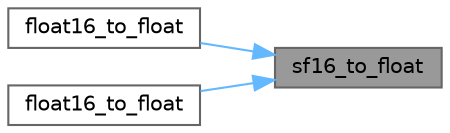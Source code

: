 digraph "sf16_to_float"
{
 // LATEX_PDF_SIZE
  bgcolor="transparent";
  edge [fontname=Helvetica,fontsize=10,labelfontname=Helvetica,labelfontsize=10];
  node [fontname=Helvetica,fontsize=10,shape=box,height=0.2,width=0.4];
  rankdir="RL";
  Node1 [id="Node000001",label="sf16_to_float",height=0.2,width=0.4,color="gray40", fillcolor="grey60", style="filled", fontcolor="black",tooltip=" "];
  Node1 -> Node2 [id="edge1_Node000001_Node000002",dir="back",color="steelblue1",style="solid",tooltip=" "];
  Node2 [id="Node000002",label="float16_to_float",height=0.2,width=0.4,color="grey40", fillcolor="white", style="filled",URL="$astcenc__vecmathlib__none__4_8h.html#a68520f7bd047bc3034eab0079e09fe54",tooltip="Return a float value for a float16 scalar."];
  Node1 -> Node3 [id="edge2_Node000001_Node000003",dir="back",color="steelblue1",style="solid",tooltip=" "];
  Node3 [id="Node000003",label="float16_to_float",height=0.2,width=0.4,color="grey40", fillcolor="white", style="filled",URL="$astcenc__vecmathlib__none__4_8h.html#afd7aa2069bdf377067c3abaca1256432",tooltip="Return a float value for a float16 vector."];
}
